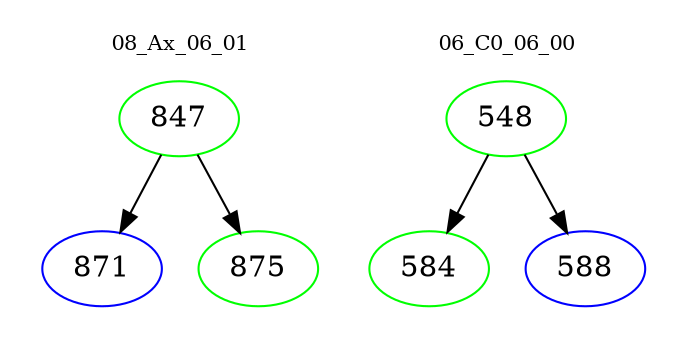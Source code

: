 digraph{
subgraph cluster_0 {
color = white
label = "08_Ax_06_01";
fontsize=10;
T0_847 [label="847", color="green"]
T0_847 -> T0_871 [color="black"]
T0_871 [label="871", color="blue"]
T0_847 -> T0_875 [color="black"]
T0_875 [label="875", color="green"]
}
subgraph cluster_1 {
color = white
label = "06_C0_06_00";
fontsize=10;
T1_548 [label="548", color="green"]
T1_548 -> T1_584 [color="black"]
T1_584 [label="584", color="green"]
T1_548 -> T1_588 [color="black"]
T1_588 [label="588", color="blue"]
}
}
